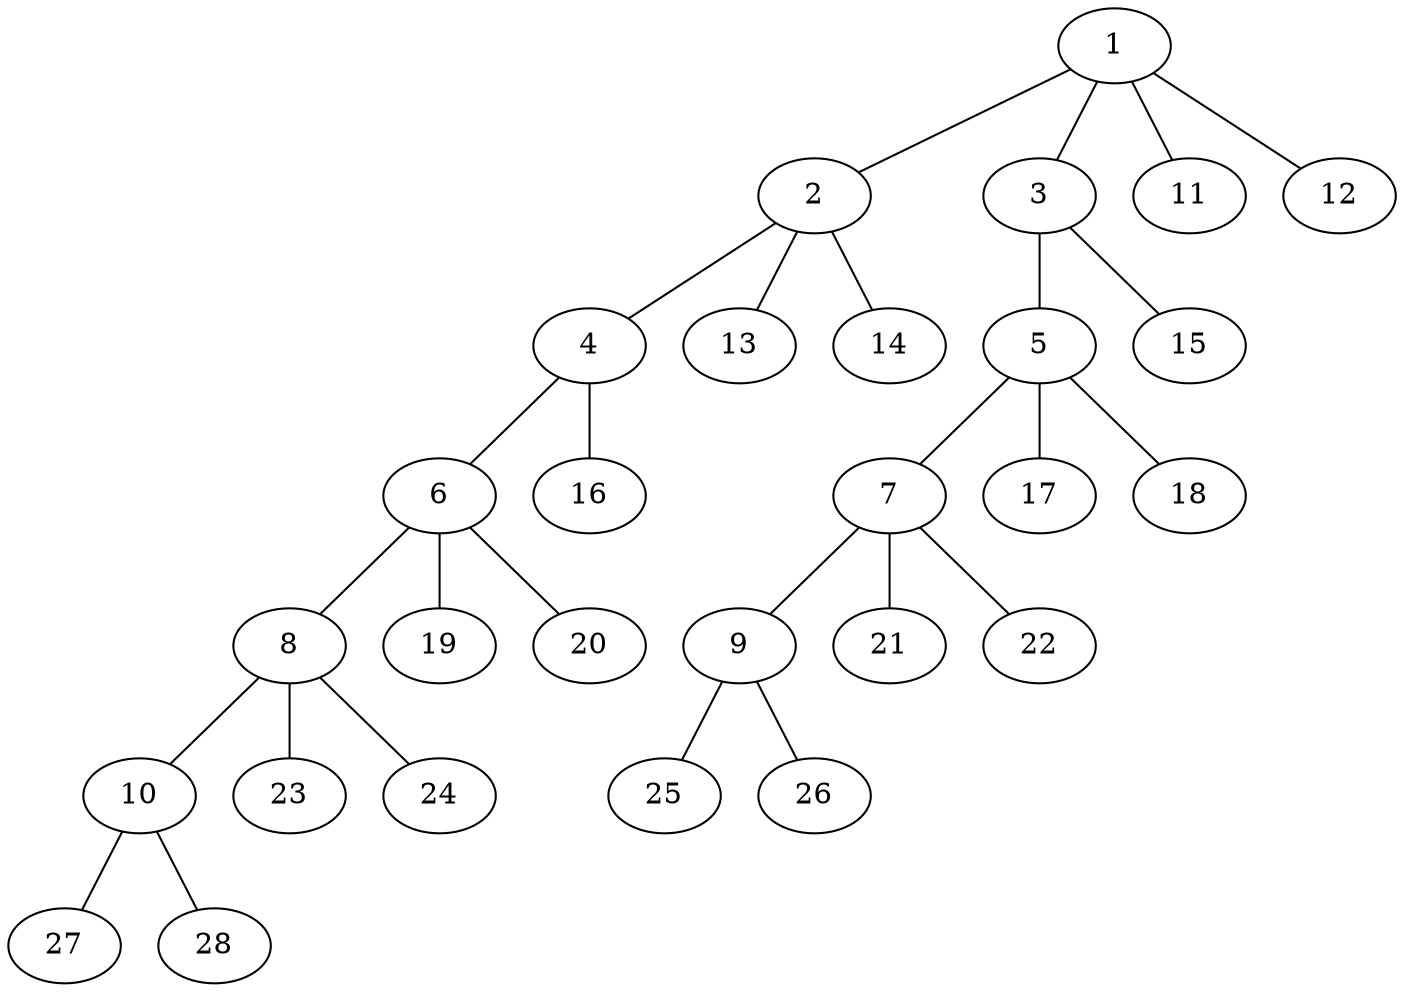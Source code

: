 graph molecule_20 {
	1	 [chem=C];
	2	 [chem=C];
	1 -- 2	 [valence=1];
	3	 [chem=N];
	1 -- 3	 [valence=1];
	11	 [chem=H];
	1 -- 11	 [valence=1];
	12	 [chem=H];
	1 -- 12	 [valence=1];
	4	 [chem=N];
	2 -- 4	 [valence=1];
	13	 [chem=H];
	2 -- 13	 [valence=1];
	14	 [chem=H];
	2 -- 14	 [valence=1];
	5	 [chem=C];
	3 -- 5	 [valence=1];
	15	 [chem=H];
	3 -- 15	 [valence=1];
	6	 [chem=C];
	4 -- 6	 [valence=1];
	16	 [chem=H];
	4 -- 16	 [valence=1];
	7	 [chem=C];
	5 -- 7	 [valence=1];
	17	 [chem=H];
	5 -- 17	 [valence=1];
	18	 [chem=H];
	5 -- 18	 [valence=1];
	8	 [chem=C];
	6 -- 8	 [valence=1];
	19	 [chem=H];
	6 -- 19	 [valence=1];
	20	 [chem=H];
	6 -- 20	 [valence=1];
	9	 [chem=N];
	7 -- 9	 [valence=1];
	21	 [chem=H];
	7 -- 21	 [valence=1];
	22	 [chem=H];
	7 -- 22	 [valence=1];
	10	 [chem=N];
	8 -- 10	 [valence=1];
	23	 [chem=H];
	8 -- 23	 [valence=1];
	24	 [chem=H];
	8 -- 24	 [valence=1];
	25	 [chem=H];
	9 -- 25	 [valence=1];
	26	 [chem=H];
	9 -- 26	 [valence=1];
	27	 [chem=H];
	10 -- 27	 [valence=1];
	28	 [chem=H];
	10 -- 28	 [valence=1];
}
